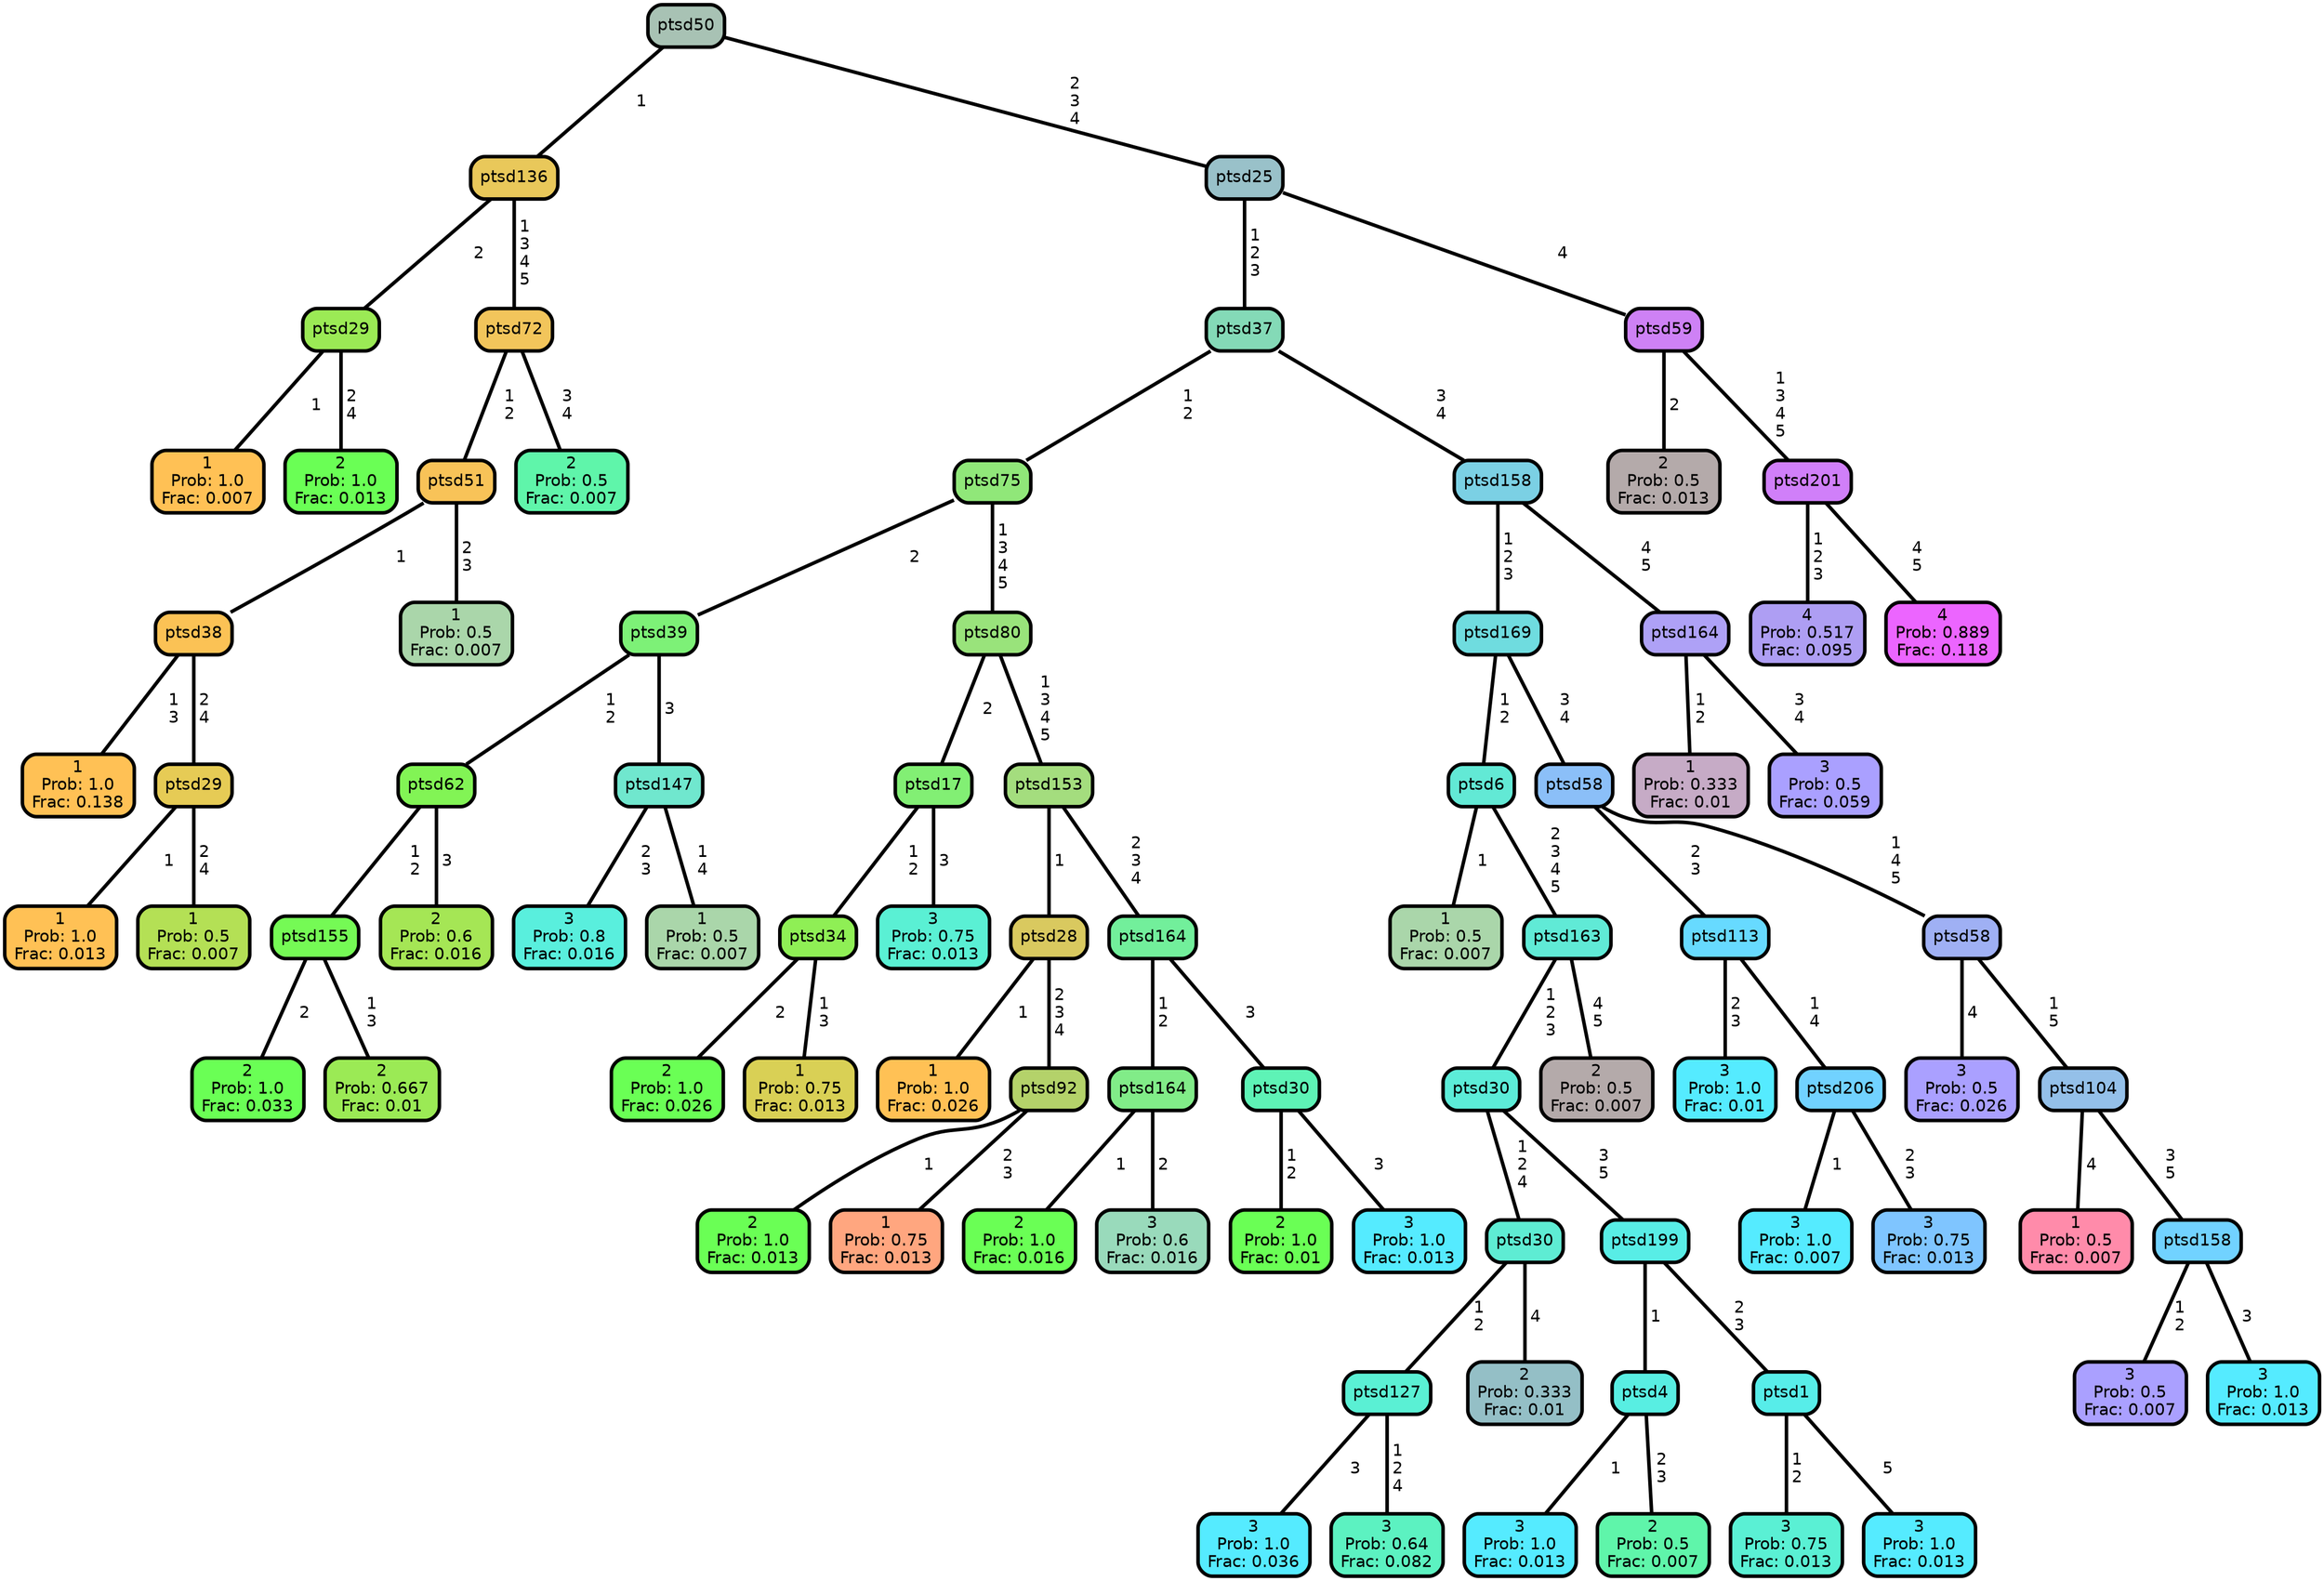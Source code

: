 graph Tree {
node [shape=box, style="filled, rounded",color="black",penwidth="3",fontcolor="black",                 fontname=helvetica] ;
graph [ranksep="0 equally", splines=straight,                 bgcolor=transparent, dpi=200] ;
edge [fontname=helvetica, color=black] ;
0 [label="1
Prob: 1.0
Frac: 0.007", fillcolor="#ffc155"] ;
1 [label="ptsd29", fillcolor="#9bea55"] ;
2 [label="2
Prob: 1.0
Frac: 0.013", fillcolor="#6aff55"] ;
3 [label="ptsd136", fillcolor="#e9c85a"] ;
4 [label="1
Prob: 1.0
Frac: 0.138", fillcolor="#ffc155"] ;
5 [label="ptsd38", fillcolor="#fbc255"] ;
6 [label="1
Prob: 1.0
Frac: 0.013", fillcolor="#ffc155"] ;
7 [label="ptsd29", fillcolor="#e6cb55"] ;
8 [label="1
Prob: 0.5
Frac: 0.007", fillcolor="#b4e055"] ;
9 [label="ptsd51", fillcolor="#f8c358"] ;
10 [label="1
Prob: 0.5
Frac: 0.007", fillcolor="#aad6aa"] ;
11 [label="ptsd72", fillcolor="#f2c55b"] ;
12 [label="2
Prob: 0.5
Frac: 0.007", fillcolor="#5ff5aa"] ;
13 [label="ptsd50", fillcolor="#a8c2b4"] ;
14 [label="2
Prob: 1.0
Frac: 0.033", fillcolor="#6aff55"] ;
15 [label="ptsd155", fillcolor="#75fa55"] ;
16 [label="2
Prob: 0.667
Frac: 0.01", fillcolor="#9bea55"] ;
17 [label="ptsd62", fillcolor="#82f455"] ;
18 [label="2
Prob: 0.6
Frac: 0.016", fillcolor="#a5e655"] ;
19 [label="ptsd39", fillcolor="#7df177"] ;
20 [label="3
Prob: 0.8
Frac: 0.016", fillcolor="#59efdd"] ;
21 [label="ptsd147", fillcolor="#70e7ce"] ;
22 [label="1
Prob: 0.5
Frac: 0.007", fillcolor="#aad6aa"] ;
23 [label="ptsd75", fillcolor="#90e779"] ;
24 [label="2
Prob: 1.0
Frac: 0.026", fillcolor="#6aff55"] ;
25 [label="ptsd34", fillcolor="#8fef55"] ;
26 [label="1
Prob: 0.75
Frac: 0.013", fillcolor="#d9d055"] ;
27 [label="ptsd17", fillcolor="#82ef74"] ;
28 [label="3
Prob: 0.75
Frac: 0.013", fillcolor="#5af0d4"] ;
29 [label="ptsd80", fillcolor="#99e37b"] ;
30 [label="1
Prob: 1.0
Frac: 0.026", fillcolor="#ffc155"] ;
31 [label="ptsd28", fillcolor="#d9c95f"] ;
32 [label="2
Prob: 1.0
Frac: 0.013", fillcolor="#6aff55"] ;
33 [label="ptsd92", fillcolor="#b4d26a"] ;
34 [label="1
Prob: 0.75
Frac: 0.013", fillcolor="#ffa67f"] ;
35 [label="ptsd153", fillcolor="#a4dd7e"] ;
36 [label="2
Prob: 1.0
Frac: 0.016", fillcolor="#6aff55"] ;
37 [label="ptsd164", fillcolor="#81ec88"] ;
38 [label="3
Prob: 0.6
Frac: 0.016", fillcolor="#99dabb"] ;
39 [label="ptsd164", fillcolor="#72ef9b"] ;
40 [label="2
Prob: 1.0
Frac: 0.01", fillcolor="#6aff55"] ;
41 [label="ptsd30", fillcolor="#5ef3b6"] ;
42 [label="3
Prob: 1.0
Frac: 0.013", fillcolor="#55ebff"] ;
43 [label="ptsd37", fillcolor="#84dab7"] ;
44 [label="1
Prob: 0.5
Frac: 0.007", fillcolor="#aad6aa"] ;
45 [label="ptsd6", fillcolor="#62e9d5"] ;
46 [label="3
Prob: 1.0
Frac: 0.036", fillcolor="#55ebff"] ;
47 [label="ptsd127", fillcolor="#5af0d4"] ;
48 [label="3
Prob: 0.64
Frac: 0.082", fillcolor="#5cf2c1"] ;
49 [label="ptsd30", fillcolor="#5eecd3"] ;
50 [label="2
Prob: 0.333
Frac: 0.01", fillcolor="#94bfc6"] ;
51 [label="ptsd30", fillcolor="#5cecd8"] ;
52 [label="3
Prob: 1.0
Frac: 0.013", fillcolor="#55ebff"] ;
53 [label="ptsd4", fillcolor="#58eee2"] ;
54 [label="2
Prob: 0.5
Frac: 0.007", fillcolor="#5ff5aa"] ;
55 [label="ptsd199", fillcolor="#58ede6"] ;
56 [label="3
Prob: 0.75
Frac: 0.013", fillcolor="#5af0d4"] ;
57 [label="ptsd1", fillcolor="#57ede9"] ;
58 [label="3
Prob: 1.0
Frac: 0.013", fillcolor="#55ebff"] ;
59 [label="ptsd163", fillcolor="#60ead6"] ;
60 [label="2
Prob: 0.5
Frac: 0.007", fillcolor="#b4aaaa"] ;
61 [label="ptsd169", fillcolor="#6fdcdf"] ;
62 [label="3
Prob: 1.0
Frac: 0.01", fillcolor="#55ebff"] ;
63 [label="ptsd113", fillcolor="#67daff"] ;
64 [label="3
Prob: 1.0
Frac: 0.007", fillcolor="#55ebff"] ;
65 [label="ptsd206", fillcolor="#71d2ff"] ;
66 [label="3
Prob: 0.75
Frac: 0.013", fillcolor="#7fc5ff"] ;
67 [label="ptsd58", fillcolor="#8bbff8"] ;
68 [label="3
Prob: 0.5
Frac: 0.026", fillcolor="#aaa0ff"] ;
69 [label="ptsd58", fillcolor="#9fb0f4"] ;
70 [label="1
Prob: 0.5
Frac: 0.007", fillcolor="#ff8baa"] ;
71 [label="ptsd104", fillcolor="#94c0e9"] ;
72 [label="3
Prob: 0.5
Frac: 0.007", fillcolor="#aaa0ff"] ;
73 [label="ptsd158", fillcolor="#71d2ff"] ;
74 [label="3
Prob: 1.0
Frac: 0.013", fillcolor="#55ebff"] ;
75 [label="ptsd158", fillcolor="#7bd0e4"] ;
76 [label="1
Prob: 0.333
Frac: 0.01", fillcolor="#c6abc6"] ;
77 [label="ptsd164", fillcolor="#aea1f6"] ;
78 [label="3
Prob: 0.5
Frac: 0.059", fillcolor="#aaa0ff"] ;
79 [label="ptsd25", fillcolor="#99c1c9"] ;
80 [label="2
Prob: 0.5
Frac: 0.013", fillcolor="#b4aaaa"] ;
81 [label="ptsd59", fillcolor="#ce81f5"] ;
82 [label="4
Prob: 0.517
Frac: 0.095", fillcolor="#ae9ef3"] ;
83 [label="ptsd201", fillcolor="#d07ff9"] ;
84 [label="4
Prob: 0.889
Frac: 0.118", fillcolor="#ec65ff"] ;
1 -- 0 [label=" 1",penwidth=3] ;
1 -- 2 [label=" 2\n 4",penwidth=3] ;
3 -- 1 [label=" 2",penwidth=3] ;
3 -- 11 [label=" 1\n 3\n 4\n 5",penwidth=3] ;
5 -- 4 [label=" 1\n 3",penwidth=3] ;
5 -- 7 [label=" 2\n 4",penwidth=3] ;
7 -- 6 [label=" 1",penwidth=3] ;
7 -- 8 [label=" 2\n 4",penwidth=3] ;
9 -- 5 [label=" 1",penwidth=3] ;
9 -- 10 [label=" 2\n 3",penwidth=3] ;
11 -- 9 [label=" 1\n 2",penwidth=3] ;
11 -- 12 [label=" 3\n 4",penwidth=3] ;
13 -- 3 [label=" 1",penwidth=3] ;
13 -- 79 [label=" 2\n 3\n 4",penwidth=3] ;
15 -- 14 [label=" 2",penwidth=3] ;
15 -- 16 [label=" 1\n 3",penwidth=3] ;
17 -- 15 [label=" 1\n 2",penwidth=3] ;
17 -- 18 [label=" 3",penwidth=3] ;
19 -- 17 [label=" 1\n 2",penwidth=3] ;
19 -- 21 [label=" 3",penwidth=3] ;
21 -- 20 [label=" 2\n 3",penwidth=3] ;
21 -- 22 [label=" 1\n 4",penwidth=3] ;
23 -- 19 [label=" 2",penwidth=3] ;
23 -- 29 [label=" 1\n 3\n 4\n 5",penwidth=3] ;
25 -- 24 [label=" 2",penwidth=3] ;
25 -- 26 [label=" 1\n 3",penwidth=3] ;
27 -- 25 [label=" 1\n 2",penwidth=3] ;
27 -- 28 [label=" 3",penwidth=3] ;
29 -- 27 [label=" 2",penwidth=3] ;
29 -- 35 [label=" 1\n 3\n 4\n 5",penwidth=3] ;
31 -- 30 [label=" 1",penwidth=3] ;
31 -- 33 [label=" 2\n 3\n 4",penwidth=3] ;
33 -- 32 [label=" 1",penwidth=3] ;
33 -- 34 [label=" 2\n 3",penwidth=3] ;
35 -- 31 [label=" 1",penwidth=3] ;
35 -- 39 [label=" 2\n 3\n 4",penwidth=3] ;
37 -- 36 [label=" 1",penwidth=3] ;
37 -- 38 [label=" 2",penwidth=3] ;
39 -- 37 [label=" 1\n 2",penwidth=3] ;
39 -- 41 [label=" 3",penwidth=3] ;
41 -- 40 [label=" 1\n 2",penwidth=3] ;
41 -- 42 [label=" 3",penwidth=3] ;
43 -- 23 [label=" 1\n 2",penwidth=3] ;
43 -- 75 [label=" 3\n 4",penwidth=3] ;
45 -- 44 [label=" 1",penwidth=3] ;
45 -- 59 [label=" 2\n 3\n 4\n 5",penwidth=3] ;
47 -- 46 [label=" 3",penwidth=3] ;
47 -- 48 [label=" 1\n 2\n 4",penwidth=3] ;
49 -- 47 [label=" 1\n 2",penwidth=3] ;
49 -- 50 [label=" 4",penwidth=3] ;
51 -- 49 [label=" 1\n 2\n 4",penwidth=3] ;
51 -- 55 [label=" 3\n 5",penwidth=3] ;
53 -- 52 [label=" 1",penwidth=3] ;
53 -- 54 [label=" 2\n 3",penwidth=3] ;
55 -- 53 [label=" 1",penwidth=3] ;
55 -- 57 [label=" 2\n 3",penwidth=3] ;
57 -- 56 [label=" 1\n 2",penwidth=3] ;
57 -- 58 [label=" 5",penwidth=3] ;
59 -- 51 [label=" 1\n 2\n 3",penwidth=3] ;
59 -- 60 [label=" 4\n 5",penwidth=3] ;
61 -- 45 [label=" 1\n 2",penwidth=3] ;
61 -- 67 [label=" 3\n 4",penwidth=3] ;
63 -- 62 [label=" 2\n 3",penwidth=3] ;
63 -- 65 [label=" 1\n 4",penwidth=3] ;
65 -- 64 [label=" 1",penwidth=3] ;
65 -- 66 [label=" 2\n 3",penwidth=3] ;
67 -- 63 [label=" 2\n 3",penwidth=3] ;
67 -- 69 [label=" 1\n 4\n 5",penwidth=3] ;
69 -- 68 [label=" 4",penwidth=3] ;
69 -- 71 [label=" 1\n 5",penwidth=3] ;
71 -- 70 [label=" 4",penwidth=3] ;
71 -- 73 [label=" 3\n 5",penwidth=3] ;
73 -- 72 [label=" 1\n 2",penwidth=3] ;
73 -- 74 [label=" 3",penwidth=3] ;
75 -- 61 [label=" 1\n 2\n 3",penwidth=3] ;
75 -- 77 [label=" 4\n 5",penwidth=3] ;
77 -- 76 [label=" 1\n 2",penwidth=3] ;
77 -- 78 [label=" 3\n 4",penwidth=3] ;
79 -- 43 [label=" 1\n 2\n 3",penwidth=3] ;
79 -- 81 [label=" 4",penwidth=3] ;
81 -- 80 [label=" 2",penwidth=3] ;
81 -- 83 [label=" 1\n 3\n 4\n 5",penwidth=3] ;
83 -- 82 [label=" 1\n 2\n 3",penwidth=3] ;
83 -- 84 [label=" 4\n 5",penwidth=3] ;
{rank = same;}}
